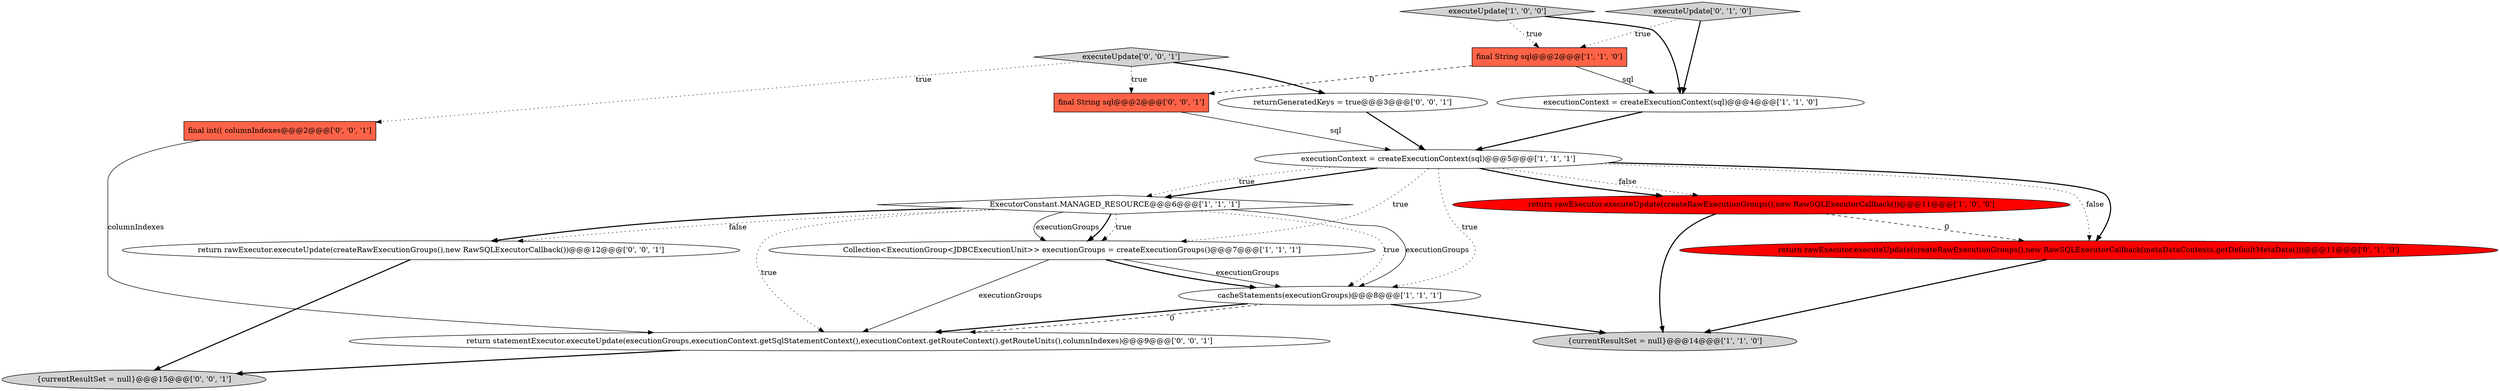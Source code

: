digraph {
15 [style = filled, label = "{currentResultSet = null}@@@15@@@['0', '0', '1']", fillcolor = lightgray, shape = ellipse image = "AAA0AAABBB3BBB"];
0 [style = filled, label = "return rawExecutor.executeUpdate(createRawExecutionGroups(),new RawSQLExecutorCallback())@@@11@@@['1', '0', '0']", fillcolor = red, shape = ellipse image = "AAA1AAABBB1BBB"];
7 [style = filled, label = "final String sql@@@2@@@['1', '1', '0']", fillcolor = tomato, shape = box image = "AAA0AAABBB1BBB"];
8 [style = filled, label = "executionContext = createExecutionContext(sql)@@@4@@@['1', '1', '0']", fillcolor = white, shape = ellipse image = "AAA0AAABBB1BBB"];
3 [style = filled, label = "{currentResultSet = null}@@@14@@@['1', '1', '0']", fillcolor = lightgray, shape = ellipse image = "AAA0AAABBB1BBB"];
11 [style = filled, label = "final int(( columnIndexes@@@2@@@['0', '0', '1']", fillcolor = tomato, shape = box image = "AAA0AAABBB3BBB"];
16 [style = filled, label = "final String sql@@@2@@@['0', '0', '1']", fillcolor = tomato, shape = box image = "AAA0AAABBB3BBB"];
17 [style = filled, label = "executeUpdate['0', '0', '1']", fillcolor = lightgray, shape = diamond image = "AAA0AAABBB3BBB"];
4 [style = filled, label = "ExecutorConstant.MANAGED_RESOURCE@@@6@@@['1', '1', '1']", fillcolor = white, shape = diamond image = "AAA0AAABBB1BBB"];
2 [style = filled, label = "cacheStatements(executionGroups)@@@8@@@['1', '1', '1']", fillcolor = white, shape = ellipse image = "AAA0AAABBB1BBB"];
10 [style = filled, label = "executeUpdate['0', '1', '0']", fillcolor = lightgray, shape = diamond image = "AAA0AAABBB2BBB"];
5 [style = filled, label = "executeUpdate['1', '0', '0']", fillcolor = lightgray, shape = diamond image = "AAA0AAABBB1BBB"];
9 [style = filled, label = "return rawExecutor.executeUpdate(createRawExecutionGroups(),new RawSQLExecutorCallback(metaDataContexts.getDefaultMetaData()))@@@11@@@['0', '1', '0']", fillcolor = red, shape = ellipse image = "AAA1AAABBB2BBB"];
13 [style = filled, label = "return rawExecutor.executeUpdate(createRawExecutionGroups(),new RawSQLExecutorCallback())@@@12@@@['0', '0', '1']", fillcolor = white, shape = ellipse image = "AAA0AAABBB3BBB"];
1 [style = filled, label = "Collection<ExecutionGroup<JDBCExecutionUnit>> executionGroups = createExecutionGroups()@@@7@@@['1', '1', '1']", fillcolor = white, shape = ellipse image = "AAA0AAABBB1BBB"];
12 [style = filled, label = "return statementExecutor.executeUpdate(executionGroups,executionContext.getSqlStatementContext(),executionContext.getRouteContext().getRouteUnits(),columnIndexes)@@@9@@@['0', '0', '1']", fillcolor = white, shape = ellipse image = "AAA0AAABBB3BBB"];
6 [style = filled, label = "executionContext = createExecutionContext(sql)@@@5@@@['1', '1', '1']", fillcolor = white, shape = ellipse image = "AAA0AAABBB1BBB"];
14 [style = filled, label = "returnGeneratedKeys = true@@@3@@@['0', '0', '1']", fillcolor = white, shape = ellipse image = "AAA0AAABBB3BBB"];
0->3 [style = bold, label=""];
5->8 [style = bold, label=""];
6->0 [style = dotted, label="false"];
4->1 [style = dotted, label="true"];
7->16 [style = dashed, label="0"];
2->3 [style = bold, label=""];
4->13 [style = bold, label=""];
1->2 [style = solid, label="executionGroups"];
12->15 [style = bold, label=""];
6->1 [style = dotted, label="true"];
6->9 [style = dotted, label="false"];
7->8 [style = solid, label="sql"];
8->6 [style = bold, label=""];
6->0 [style = bold, label=""];
4->1 [style = solid, label="executionGroups"];
4->13 [style = dotted, label="false"];
2->12 [style = bold, label=""];
4->2 [style = dotted, label="true"];
17->16 [style = dotted, label="true"];
6->4 [style = bold, label=""];
2->12 [style = dashed, label="0"];
6->2 [style = dotted, label="true"];
10->8 [style = bold, label=""];
6->4 [style = dotted, label="true"];
17->14 [style = bold, label=""];
5->7 [style = dotted, label="true"];
11->12 [style = solid, label="columnIndexes"];
1->12 [style = solid, label="executionGroups"];
9->3 [style = bold, label=""];
4->1 [style = bold, label=""];
1->2 [style = bold, label=""];
13->15 [style = bold, label=""];
0->9 [style = dashed, label="0"];
6->9 [style = bold, label=""];
4->2 [style = solid, label="executionGroups"];
4->12 [style = dotted, label="true"];
16->6 [style = solid, label="sql"];
14->6 [style = bold, label=""];
10->7 [style = dotted, label="true"];
17->11 [style = dotted, label="true"];
}
